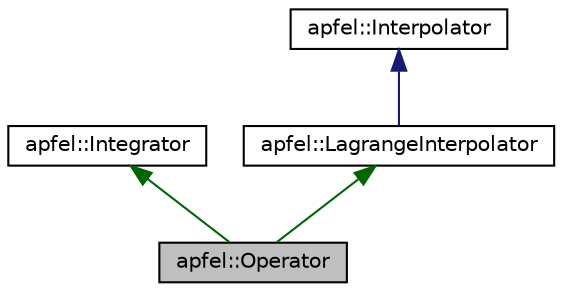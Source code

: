 digraph "apfel::Operator"
{
  edge [fontname="Helvetica",fontsize="10",labelfontname="Helvetica",labelfontsize="10"];
  node [fontname="Helvetica",fontsize="10",shape=record];
  Node0 [label="apfel::Operator",height=0.2,width=0.4,color="black", fillcolor="grey75", style="filled", fontcolor="black"];
  Node1 -> Node0 [dir="back",color="darkgreen",fontsize="10",style="solid",fontname="Helvetica"];
  Node1 [label="apfel::Integrator",height=0.2,width=0.4,color="black", fillcolor="white", style="filled",URL="$a00279.html",tooltip="The Integrator class which uses Adaptative Gaussian Quadrature. "];
  Node2 -> Node0 [dir="back",color="darkgreen",fontsize="10",style="solid",fontname="Helvetica"];
  Node2 [label="apfel::LagrangeInterpolator",height=0.2,width=0.4,color="black", fillcolor="white", style="filled",URL="$a00287.html",tooltip="The LagrangeInterpolator class. "];
  Node3 -> Node2 [dir="back",color="midnightblue",fontsize="10",style="solid",fontname="Helvetica"];
  Node3 [label="apfel::Interpolator",height=0.2,width=0.4,color="black", fillcolor="white", style="filled",URL="$a00283.html",tooltip="The Interpolator abstract class. "];
}
